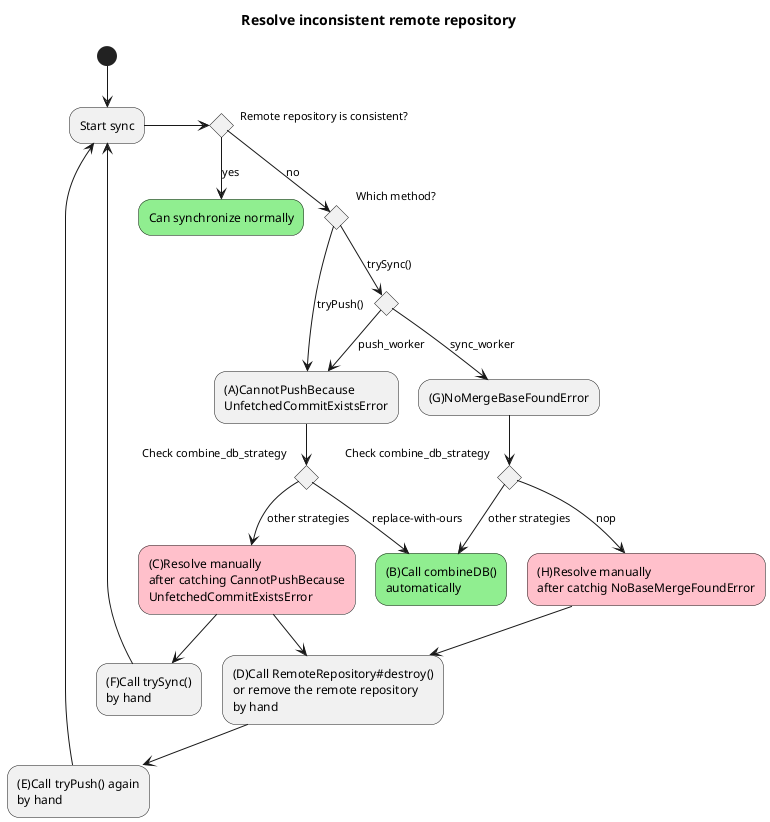 @startuml resolve_inconsistent_remote_repository
title Resolve inconsistent remote repository
skinparam activity {
  BackgroundColor<< Succeeded >> lightgreen
  BackgroundColor<< Failed >> pink
}
(*) --> "Start sync"
-left-> if "Remote repository is consistent?"
  -->[yes] "Can synchronize normally" << Succeeded >>
else
  -->[no] if "Which method?"
    -down->[tryPush()] "(A)CannotPushBecause\nUnfetchedCommitExistsError"
    if "Check combine_db_strategy" then
      -->[other strategies] "(C)Resolve manually\nafter catching CannotPushBecause\nUnfetchedCommitExistsError" << Failed >>
          --> "(D)Call RemoteRepository#destroy()\nor remove the remote repository\nby hand"
          --> "(E)Call tryPush() again\nby hand"
          -up-> "Start sync"

          "(C)Resolve manually\nafter catching CannotPushBecause\nUnfetchedCommitExistsError" --> "(F)Call trySync()\nby hand"
          -up-> "Start sync"
    else
      -->[replace-with-ours] "(B)Call combineDB()\nautomatically"
    endif
  else 
    -down->[trySync()] if "" then
      -->[push_worker] "(A)CannotPushBecause\nUnfetchedCommitExistsError"
    else
      -->[sync_worker] "(G)NoMergeBaseFoundError"
      if "Check combine_db_strategy" then
        -->[nop] "(H)Resolve manually\nafter catchig NoBaseMergeFoundError" << Failed >>
        --> "(D)Call RemoteRepository#destroy()\nor remove the remote repository\nby hand"
      else
        -->[other strategies] "(B)Call combineDB()\nautomatically" << Succeeded >>
      endif
    endif
  endif
endif
@enduml